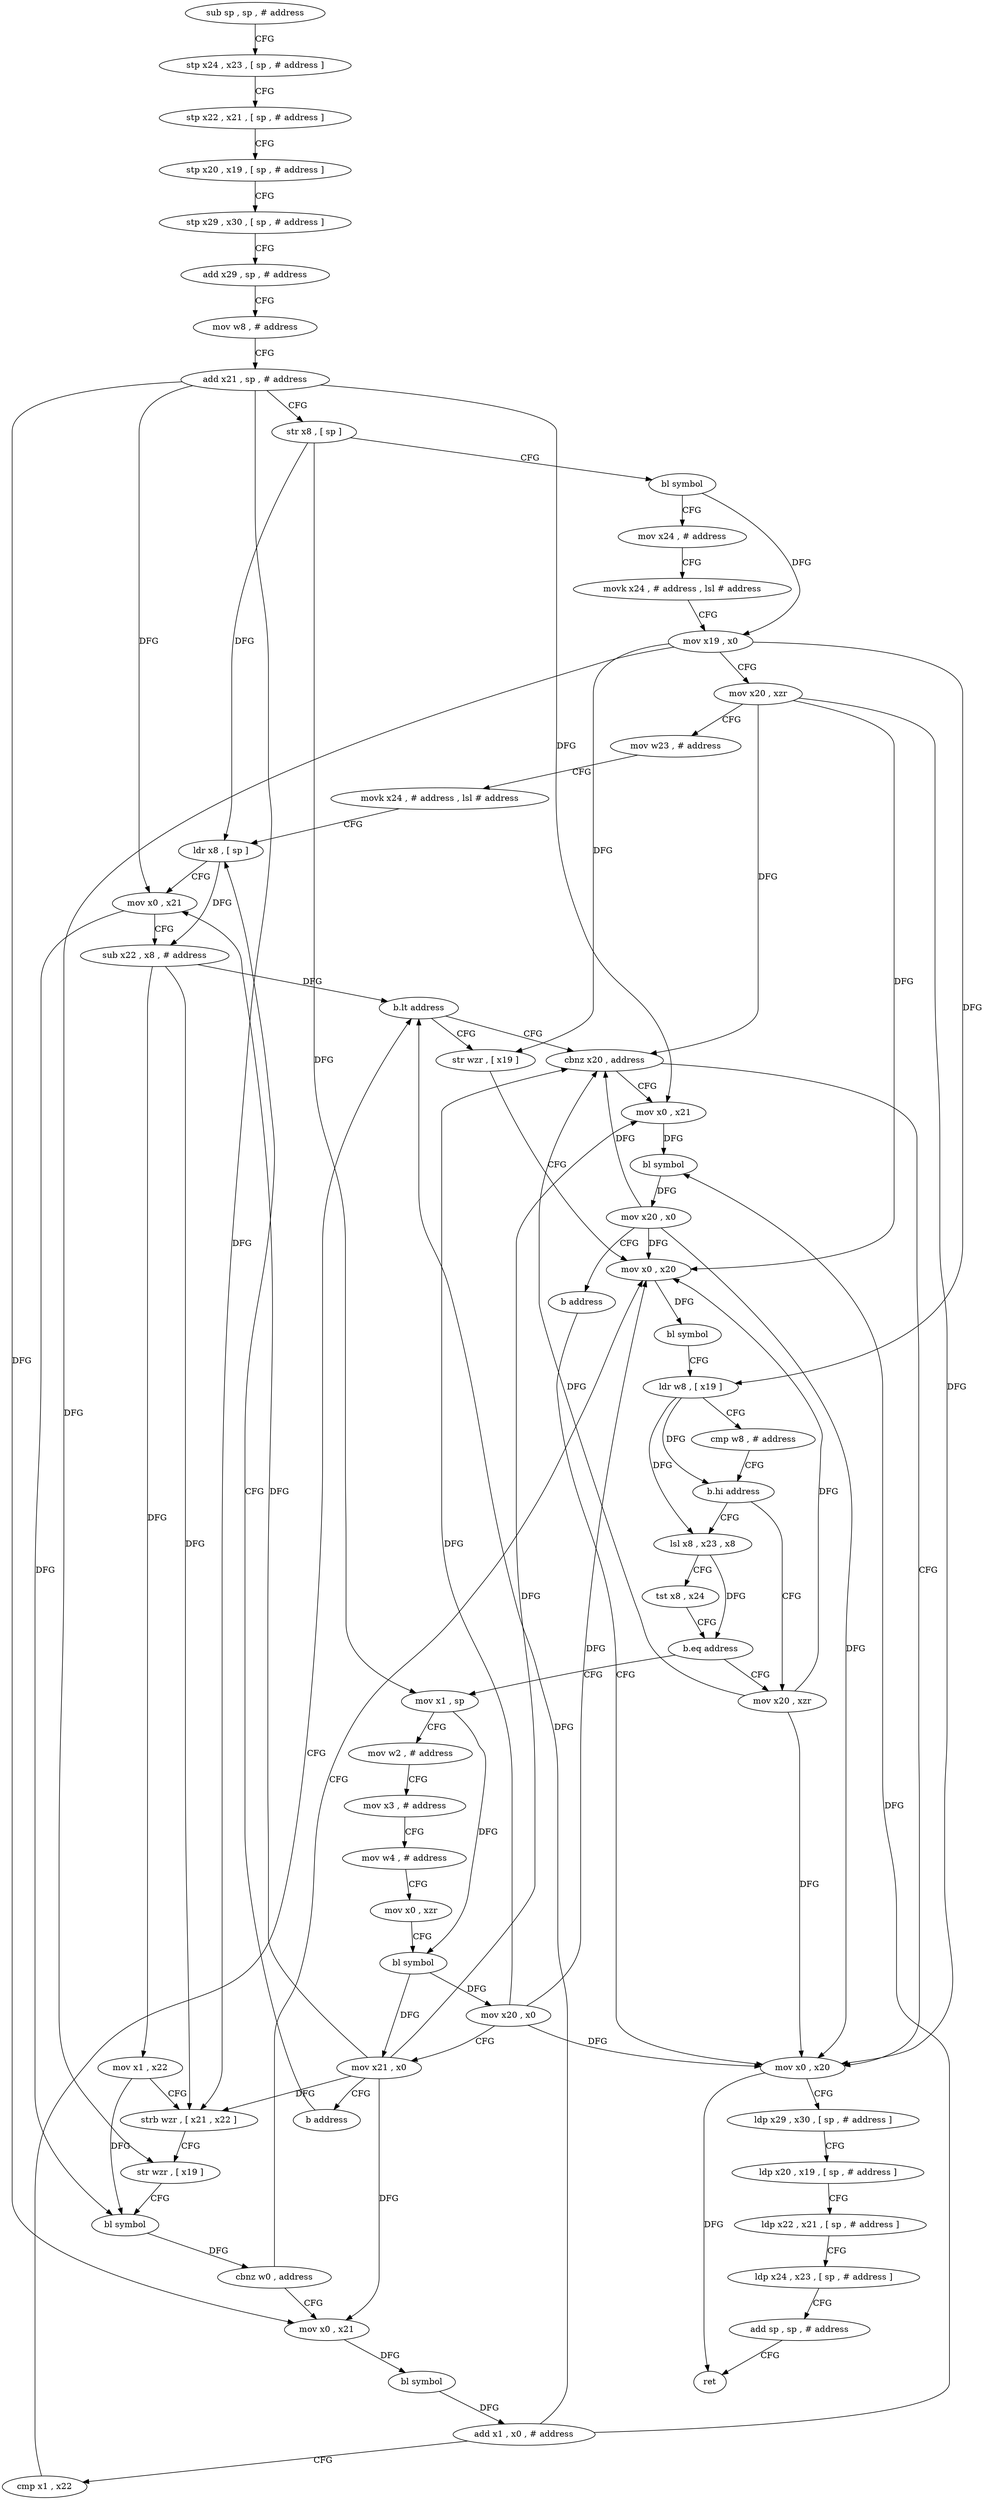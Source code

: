digraph "func" {
"4272064" [label = "sub sp , sp , # address" ]
"4272068" [label = "stp x24 , x23 , [ sp , # address ]" ]
"4272072" [label = "stp x22 , x21 , [ sp , # address ]" ]
"4272076" [label = "stp x20 , x19 , [ sp , # address ]" ]
"4272080" [label = "stp x29 , x30 , [ sp , # address ]" ]
"4272084" [label = "add x29 , sp , # address" ]
"4272088" [label = "mov w8 , # address" ]
"4272092" [label = "add x21 , sp , # address" ]
"4272096" [label = "str x8 , [ sp ]" ]
"4272100" [label = "bl symbol" ]
"4272104" [label = "mov x24 , # address" ]
"4272108" [label = "movk x24 , # address , lsl # address" ]
"4272112" [label = "mov x19 , x0" ]
"4272116" [label = "mov x20 , xzr" ]
"4272120" [label = "mov w23 , # address" ]
"4272124" [label = "movk x24 , # address , lsl # address" ]
"4272128" [label = "ldr x8 , [ sp ]" ]
"4272184" [label = "mov x0 , x20" ]
"4272188" [label = "bl symbol" ]
"4272192" [label = "ldr w8 , [ x19 ]" ]
"4272196" [label = "cmp w8 , # address" ]
"4272200" [label = "b.hi address" ]
"4272252" [label = "mov x20 , xzr" ]
"4272204" [label = "lsl x8 , x23 , x8" ]
"4272160" [label = "mov x0 , x21" ]
"4272164" [label = "bl symbol" ]
"4272168" [label = "add x1 , x0 , # address" ]
"4272172" [label = "cmp x1 , x22" ]
"4272176" [label = "b.lt address" ]
"4272284" [label = "cbnz x20 , address" ]
"4272180" [label = "str wzr , [ x19 ]" ]
"4272256" [label = "mov x0 , x20" ]
"4272208" [label = "tst x8 , x24" ]
"4272212" [label = "b.eq address" ]
"4272216" [label = "mov x1 , sp" ]
"4272288" [label = "mov x0 , x21" ]
"4272220" [label = "mov w2 , # address" ]
"4272224" [label = "mov x3 , # address" ]
"4272228" [label = "mov w4 , # address" ]
"4272232" [label = "mov x0 , xzr" ]
"4272236" [label = "bl symbol" ]
"4272240" [label = "mov x20 , x0" ]
"4272244" [label = "mov x21 , x0" ]
"4272248" [label = "b address" ]
"4272260" [label = "ldp x29 , x30 , [ sp , # address ]" ]
"4272264" [label = "ldp x20 , x19 , [ sp , # address ]" ]
"4272268" [label = "ldp x22 , x21 , [ sp , # address ]" ]
"4272272" [label = "ldp x24 , x23 , [ sp , # address ]" ]
"4272276" [label = "add sp , sp , # address" ]
"4272280" [label = "ret" ]
"4272292" [label = "bl symbol" ]
"4272296" [label = "mov x20 , x0" ]
"4272300" [label = "b address" ]
"4272132" [label = "mov x0 , x21" ]
"4272136" [label = "sub x22 , x8 , # address" ]
"4272140" [label = "mov x1 , x22" ]
"4272144" [label = "strb wzr , [ x21 , x22 ]" ]
"4272148" [label = "str wzr , [ x19 ]" ]
"4272152" [label = "bl symbol" ]
"4272156" [label = "cbnz w0 , address" ]
"4272064" -> "4272068" [ label = "CFG" ]
"4272068" -> "4272072" [ label = "CFG" ]
"4272072" -> "4272076" [ label = "CFG" ]
"4272076" -> "4272080" [ label = "CFG" ]
"4272080" -> "4272084" [ label = "CFG" ]
"4272084" -> "4272088" [ label = "CFG" ]
"4272088" -> "4272092" [ label = "CFG" ]
"4272092" -> "4272096" [ label = "CFG" ]
"4272092" -> "4272132" [ label = "DFG" ]
"4272092" -> "4272144" [ label = "DFG" ]
"4272092" -> "4272160" [ label = "DFG" ]
"4272092" -> "4272288" [ label = "DFG" ]
"4272096" -> "4272100" [ label = "CFG" ]
"4272096" -> "4272128" [ label = "DFG" ]
"4272096" -> "4272216" [ label = "DFG" ]
"4272100" -> "4272104" [ label = "CFG" ]
"4272100" -> "4272112" [ label = "DFG" ]
"4272104" -> "4272108" [ label = "CFG" ]
"4272108" -> "4272112" [ label = "CFG" ]
"4272112" -> "4272116" [ label = "CFG" ]
"4272112" -> "4272148" [ label = "DFG" ]
"4272112" -> "4272192" [ label = "DFG" ]
"4272112" -> "4272180" [ label = "DFG" ]
"4272116" -> "4272120" [ label = "CFG" ]
"4272116" -> "4272184" [ label = "DFG" ]
"4272116" -> "4272284" [ label = "DFG" ]
"4272116" -> "4272256" [ label = "DFG" ]
"4272120" -> "4272124" [ label = "CFG" ]
"4272124" -> "4272128" [ label = "CFG" ]
"4272128" -> "4272132" [ label = "CFG" ]
"4272128" -> "4272136" [ label = "DFG" ]
"4272184" -> "4272188" [ label = "DFG" ]
"4272188" -> "4272192" [ label = "CFG" ]
"4272192" -> "4272196" [ label = "CFG" ]
"4272192" -> "4272200" [ label = "DFG" ]
"4272192" -> "4272204" [ label = "DFG" ]
"4272196" -> "4272200" [ label = "CFG" ]
"4272200" -> "4272252" [ label = "CFG" ]
"4272200" -> "4272204" [ label = "CFG" ]
"4272252" -> "4272256" [ label = "DFG" ]
"4272252" -> "4272184" [ label = "DFG" ]
"4272252" -> "4272284" [ label = "DFG" ]
"4272204" -> "4272208" [ label = "CFG" ]
"4272204" -> "4272212" [ label = "DFG" ]
"4272160" -> "4272164" [ label = "DFG" ]
"4272164" -> "4272168" [ label = "DFG" ]
"4272168" -> "4272172" [ label = "CFG" ]
"4272168" -> "4272176" [ label = "DFG" ]
"4272168" -> "4272292" [ label = "DFG" ]
"4272172" -> "4272176" [ label = "CFG" ]
"4272176" -> "4272284" [ label = "CFG" ]
"4272176" -> "4272180" [ label = "CFG" ]
"4272284" -> "4272256" [ label = "CFG" ]
"4272284" -> "4272288" [ label = "CFG" ]
"4272180" -> "4272184" [ label = "CFG" ]
"4272256" -> "4272260" [ label = "CFG" ]
"4272256" -> "4272280" [ label = "DFG" ]
"4272208" -> "4272212" [ label = "CFG" ]
"4272212" -> "4272252" [ label = "CFG" ]
"4272212" -> "4272216" [ label = "CFG" ]
"4272216" -> "4272220" [ label = "CFG" ]
"4272216" -> "4272236" [ label = "DFG" ]
"4272288" -> "4272292" [ label = "DFG" ]
"4272220" -> "4272224" [ label = "CFG" ]
"4272224" -> "4272228" [ label = "CFG" ]
"4272228" -> "4272232" [ label = "CFG" ]
"4272232" -> "4272236" [ label = "CFG" ]
"4272236" -> "4272240" [ label = "DFG" ]
"4272236" -> "4272244" [ label = "DFG" ]
"4272240" -> "4272244" [ label = "CFG" ]
"4272240" -> "4272184" [ label = "DFG" ]
"4272240" -> "4272284" [ label = "DFG" ]
"4272240" -> "4272256" [ label = "DFG" ]
"4272244" -> "4272248" [ label = "CFG" ]
"4272244" -> "4272132" [ label = "DFG" ]
"4272244" -> "4272160" [ label = "DFG" ]
"4272244" -> "4272144" [ label = "DFG" ]
"4272244" -> "4272288" [ label = "DFG" ]
"4272248" -> "4272128" [ label = "CFG" ]
"4272260" -> "4272264" [ label = "CFG" ]
"4272264" -> "4272268" [ label = "CFG" ]
"4272268" -> "4272272" [ label = "CFG" ]
"4272272" -> "4272276" [ label = "CFG" ]
"4272276" -> "4272280" [ label = "CFG" ]
"4272292" -> "4272296" [ label = "DFG" ]
"4272296" -> "4272300" [ label = "CFG" ]
"4272296" -> "4272184" [ label = "DFG" ]
"4272296" -> "4272284" [ label = "DFG" ]
"4272296" -> "4272256" [ label = "DFG" ]
"4272300" -> "4272256" [ label = "CFG" ]
"4272132" -> "4272136" [ label = "CFG" ]
"4272132" -> "4272152" [ label = "DFG" ]
"4272136" -> "4272140" [ label = "DFG" ]
"4272136" -> "4272144" [ label = "DFG" ]
"4272136" -> "4272176" [ label = "DFG" ]
"4272140" -> "4272144" [ label = "CFG" ]
"4272140" -> "4272152" [ label = "DFG" ]
"4272144" -> "4272148" [ label = "CFG" ]
"4272148" -> "4272152" [ label = "CFG" ]
"4272152" -> "4272156" [ label = "DFG" ]
"4272156" -> "4272184" [ label = "CFG" ]
"4272156" -> "4272160" [ label = "CFG" ]
}

